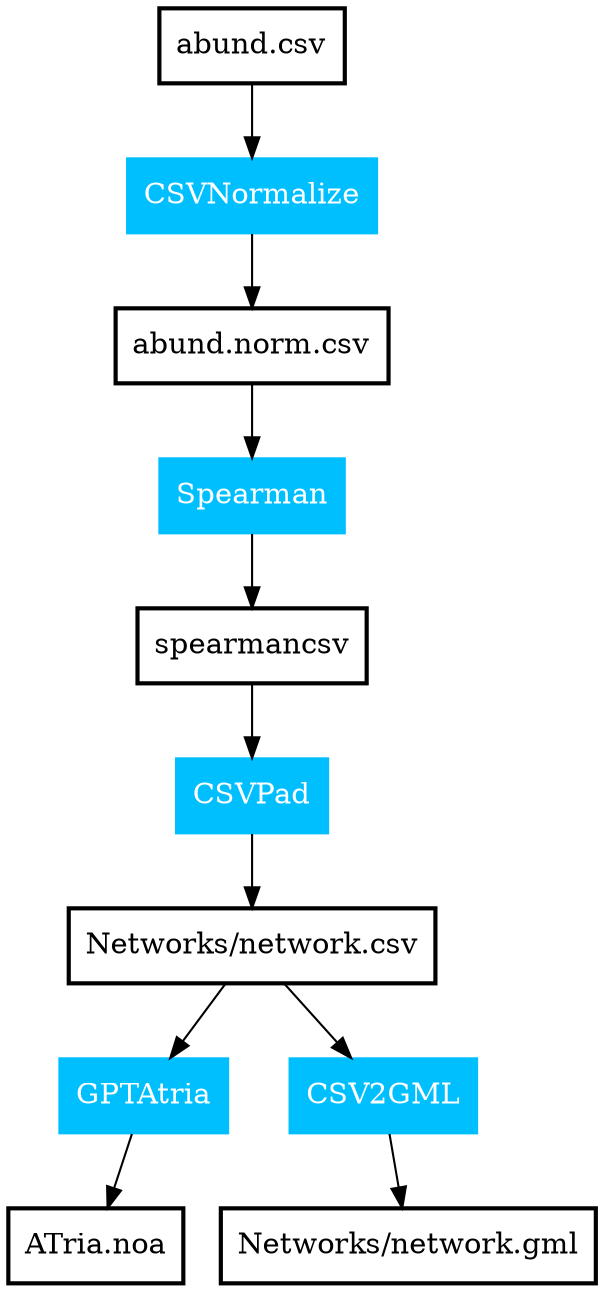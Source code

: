 digraph Basic_DifferentFolder {
    
    
	node [style=bold, shape=box];
	a[label="abund.csv"];
	b[label="CSVNormalize", color=deepskyblue, style=filled, fontcolor=white];
	c[label="abund.norm.csv"];
	d[label="Spearman", color=deepskyblue, style=filled, fontcolor=white];
	e[label="spearmancsv"];
	f[label="CSVPad", color=deepskyblue, style=filled, fontcolor=white];
	g[label="Networks/network.csv"];
	h[label="GPTAtria", color=deepskyblue, style=filled, fontcolor=white];
	i[label="CSV2GML", color=deepskyblue, style=filled, fontcolor=white];
	j[label="ATria.noa"];
	k[label="Networks/network.gml"];

	
a -> b;
b -> c;
c -> d;
d -> e;
e -> f;
f -> g;
g -> h;
g -> i;
h -> j;
i -> k;




}
